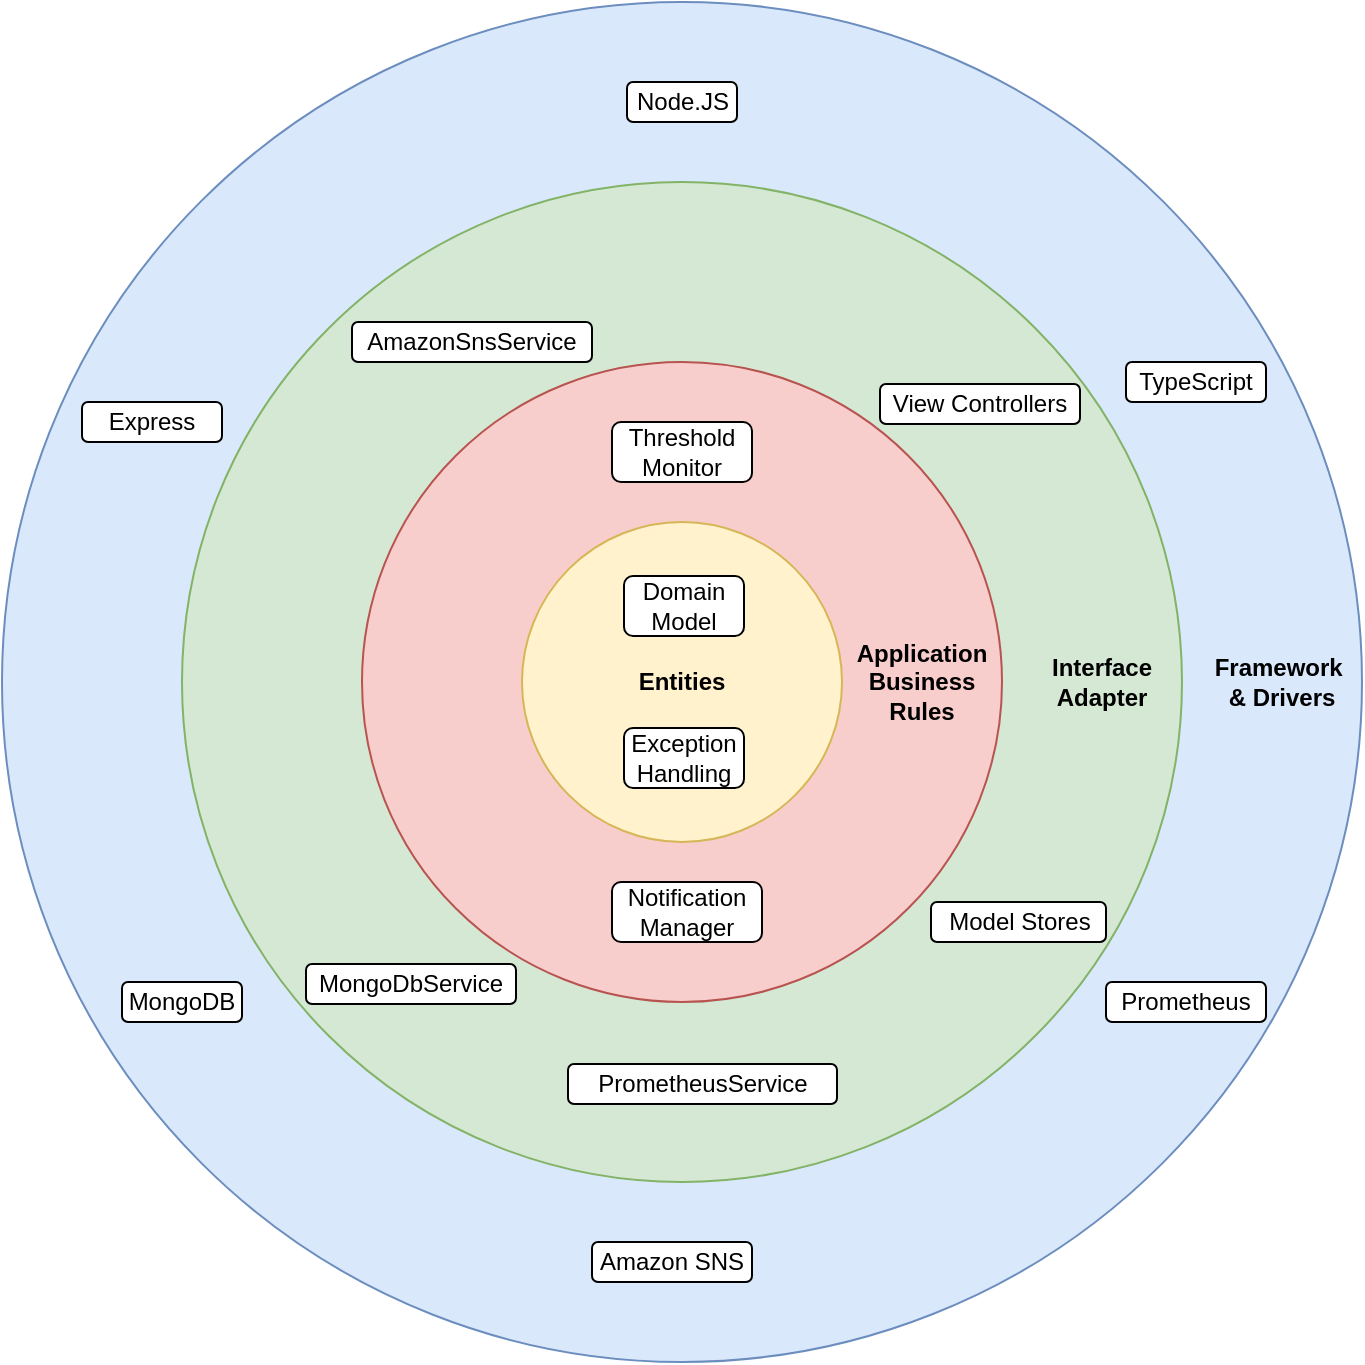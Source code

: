 <mxfile version="18.1.1" type="device"><diagram id="J7SJuvXmUDCpgD-EOsej" name="Page-1"><mxGraphModel dx="1422" dy="680" grid="1" gridSize="10" guides="1" tooltips="1" connect="1" arrows="1" fold="1" page="1" pageScale="1" pageWidth="850" pageHeight="1100" math="0" shadow="0"><root><mxCell id="0"/><mxCell id="1" parent="0"/><mxCell id="DH744E-QInVpVE7m2hf_-7" value="" style="ellipse;whiteSpace=wrap;html=1;aspect=fixed;fillColor=#dae8fc;strokeColor=#6c8ebf;" parent="1" vertex="1"><mxGeometry x="80" y="380" width="680" height="680" as="geometry"/></mxCell><mxCell id="DH744E-QInVpVE7m2hf_-6" value="" style="ellipse;whiteSpace=wrap;html=1;aspect=fixed;fillColor=#d5e8d4;strokeColor=#82b366;" parent="1" vertex="1"><mxGeometry x="170" y="470" width="500" height="500" as="geometry"/></mxCell><mxCell id="DH744E-QInVpVE7m2hf_-5" value="" style="ellipse;whiteSpace=wrap;html=1;aspect=fixed;fillColor=#f8cecc;strokeColor=#b85450;" parent="1" vertex="1"><mxGeometry x="260" y="560" width="320" height="320" as="geometry"/></mxCell><mxCell id="DH744E-QInVpVE7m2hf_-4" value="" style="ellipse;whiteSpace=wrap;html=1;aspect=fixed;labelBackgroundColor=none;fillColor=#fff2cc;strokeColor=#d6b656;" parent="1" vertex="1"><mxGeometry x="340" y="640" width="160" height="160" as="geometry"/></mxCell><mxCell id="_9GvtzLEMhLRBYuVsWSU-1" value="MongoDB" style="rounded=1;whiteSpace=wrap;html=1;" parent="1" vertex="1"><mxGeometry x="140" y="870" width="60" height="20" as="geometry"/></mxCell><mxCell id="_9GvtzLEMhLRBYuVsWSU-2" value="Prometheus" style="rounded=1;whiteSpace=wrap;html=1;" parent="1" vertex="1"><mxGeometry x="632" y="870" width="80" height="20" as="geometry"/></mxCell><mxCell id="_9GvtzLEMhLRBYuVsWSU-3" value="Framework&amp;nbsp; &amp;amp; Drivers" style="text;html=1;strokeColor=none;fillColor=none;align=center;verticalAlign=middle;whiteSpace=wrap;rounded=0;fontStyle=1" parent="1" vertex="1"><mxGeometry x="690" y="705" width="60" height="30" as="geometry"/></mxCell><mxCell id="_9GvtzLEMhLRBYuVsWSU-4" value="Node.JS" style="rounded=1;whiteSpace=wrap;html=1;" parent="1" vertex="1"><mxGeometry x="392.5" y="420" width="55" height="20" as="geometry"/></mxCell><mxCell id="_9GvtzLEMhLRBYuVsWSU-6" value="Entities" style="text;html=1;strokeColor=none;fillColor=none;align=center;verticalAlign=middle;whiteSpace=wrap;rounded=0;fontStyle=1" parent="1" vertex="1"><mxGeometry x="390" y="705" width="60" height="30" as="geometry"/></mxCell><mxCell id="_9GvtzLEMhLRBYuVsWSU-11" value="Application Business Rules" style="text;html=1;strokeColor=none;fillColor=none;align=center;verticalAlign=middle;whiteSpace=wrap;rounded=1;fontStyle=1" parent="1" vertex="1"><mxGeometry x="510" y="705" width="60" height="30" as="geometry"/></mxCell><mxCell id="_9GvtzLEMhLRBYuVsWSU-13" value="Interface Adapter" style="text;html=1;strokeColor=none;fillColor=none;align=center;verticalAlign=middle;whiteSpace=wrap;rounded=0;fontStyle=1" parent="1" vertex="1"><mxGeometry x="600" y="705" width="60" height="30" as="geometry"/></mxCell><mxCell id="_9GvtzLEMhLRBYuVsWSU-14" value="PrometheusService" style="rounded=1;whiteSpace=wrap;html=1;" parent="1" vertex="1"><mxGeometry x="363" y="911" width="134.5" height="20" as="geometry"/></mxCell><mxCell id="_9GvtzLEMhLRBYuVsWSU-15" value="MongoDbService" style="rounded=1;whiteSpace=wrap;html=1;" parent="1" vertex="1"><mxGeometry x="232" y="861" width="105" height="20" as="geometry"/></mxCell><mxCell id="_9GvtzLEMhLRBYuVsWSU-16" value="View Controllers" style="rounded=1;whiteSpace=wrap;html=1;gradientColor=none;" parent="1" vertex="1"><mxGeometry x="519" y="571" width="100" height="20" as="geometry"/></mxCell><mxCell id="_9GvtzLEMhLRBYuVsWSU-17" value="Threshold Monitor" style="rounded=1;whiteSpace=wrap;html=1;" parent="1" vertex="1"><mxGeometry x="385" y="590" width="70" height="30" as="geometry"/></mxCell><mxCell id="DH744E-QInVpVE7m2hf_-8" value="Domain Model" style="text;html=1;align=center;verticalAlign=middle;whiteSpace=wrap;rounded=1;fillColor=default;strokeColor=default;" parent="1" vertex="1"><mxGeometry x="391" y="667" width="60" height="30" as="geometry"/></mxCell><mxCell id="DH744E-QInVpVE7m2hf_-10" value="Exception Handling" style="text;html=1;strokeColor=default;fillColor=default;align=center;verticalAlign=middle;whiteSpace=wrap;rounded=1;" parent="1" vertex="1"><mxGeometry x="391" y="743" width="60" height="30" as="geometry"/></mxCell><mxCell id="DH744E-QInVpVE7m2hf_-11" value="Notification Manager" style="text;html=1;strokeColor=default;fillColor=default;align=center;verticalAlign=middle;whiteSpace=wrap;rounded=1;" parent="1" vertex="1"><mxGeometry x="385" y="820" width="75" height="30" as="geometry"/></mxCell><mxCell id="DH744E-QInVpVE7m2hf_-13" value="TypeScript" style="rounded=1;whiteSpace=wrap;html=1;" parent="1" vertex="1"><mxGeometry x="642" y="560" width="70" height="20" as="geometry"/></mxCell><mxCell id="DH744E-QInVpVE7m2hf_-14" value="Express" style="rounded=1;whiteSpace=wrap;html=1;" parent="1" vertex="1"><mxGeometry x="120" y="580" width="70" height="20" as="geometry"/></mxCell><mxCell id="1LGSD079j5nWtYzWwAAj-1" value="Model Stores" style="rounded=1;whiteSpace=wrap;html=1;" parent="1" vertex="1"><mxGeometry x="544.5" y="830" width="87.5" height="20" as="geometry"/></mxCell><mxCell id="rF55l8i3X7AmZAxLDo0X-1" value="Amazon SNS" style="rounded=1;whiteSpace=wrap;html=1;" parent="1" vertex="1"><mxGeometry x="375" y="1000" width="80" height="20" as="geometry"/></mxCell><mxCell id="rF55l8i3X7AmZAxLDo0X-2" value="&lt;div&gt;AmazonSnsService&lt;/div&gt;" style="rounded=1;whiteSpace=wrap;html=1;" parent="1" vertex="1"><mxGeometry x="255" y="540" width="120" height="20" as="geometry"/></mxCell></root></mxGraphModel></diagram></mxfile>